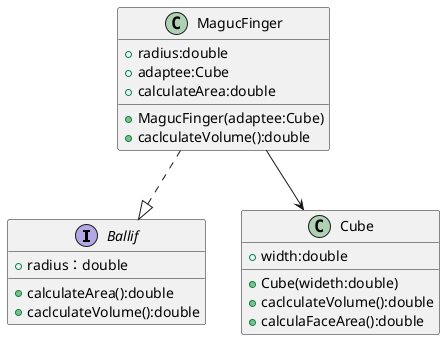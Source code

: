 @startuml
'https://plantuml.com/class-diagram
interface Ballif{
+radius：double
+calculateArea():double
+caclculateVolume():double
}

class Cube{
+width:double
+Cube(wideth:double)
+caclculateVolume():double
+calculaFaceArea():double
}

class MagucFinger{
+radius:double
+adaptee:Cube
+MagucFinger(adaptee:Cube)
+caclculateVolume():double
+calculateArea:double
}

MagucFinger..|>Ballif
MagucFinger-->Cube

@enduml